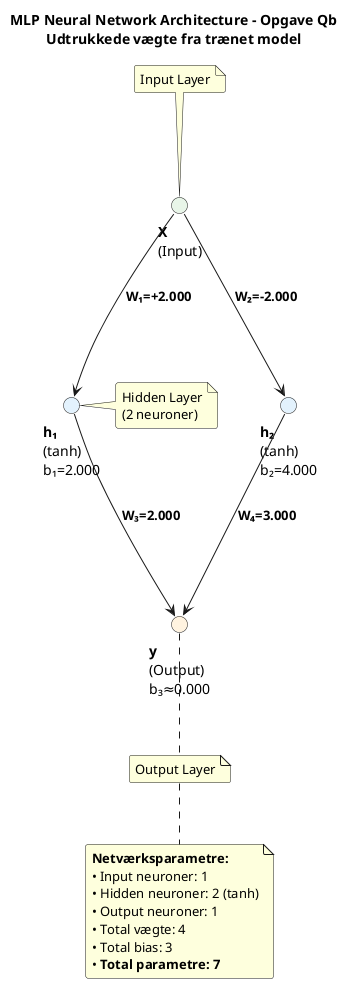@startuml ANN_Precise
skinparam backgroundColor white
skinparam shadowing false
skinparam roundCorner 5

title **MLP Neural Network Architecture - Opgave Qb**\nUdtrukkede vægte fra trænet model

' Input Layer
circle "**X**\n(Input)" as x #E8F5E8

' Hidden Layer with tanh activation
circle "**h₁**\n(tanh)\nb₁=2.000" as h1 #E3F2FD
circle "**h₂**\n(tanh)\nb₂=4.000" as h2 #E3F2FD

' Output Layer
circle "**y**\n(Output)\nb₃≈0.000" as y #FFF3E0

' Connections with precise weights
x -down-> h1 : **W₁=+2.000**
x -down-> h2 : **W₂=-2.000**
h1 -down-> y : **W₃=2.000**
h2 -down-> y : **W₄=3.000**

' Add layer labels
note top of x : Input Layer
note right of h1 : Hidden Layer\n(2 neuroner)
note bottom of y : Output Layer

' Network summary
note bottom
**Netværksparametre:**
• Input neuroner: 1
• Hidden neuroner: 2 (tanh)
• Output neuroner: 1
• Total vægte: 4
• Total bias: 3
• **Total parametre: 7**
end note

@enduml